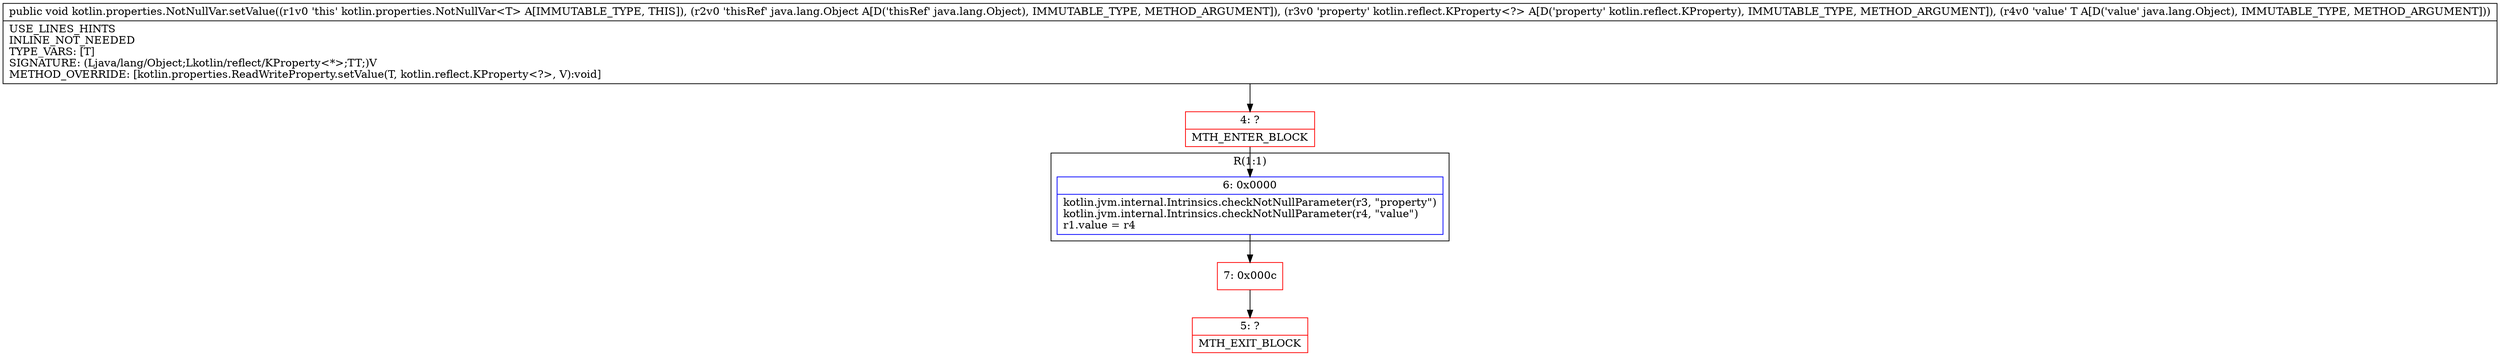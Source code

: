 digraph "CFG forkotlin.properties.NotNullVar.setValue(Ljava\/lang\/Object;Lkotlin\/reflect\/KProperty;Ljava\/lang\/Object;)V" {
subgraph cluster_Region_1148543104 {
label = "R(1:1)";
node [shape=record,color=blue];
Node_6 [shape=record,label="{6\:\ 0x0000|kotlin.jvm.internal.Intrinsics.checkNotNullParameter(r3, \"property\")\lkotlin.jvm.internal.Intrinsics.checkNotNullParameter(r4, \"value\")\lr1.value = r4\l}"];
}
Node_4 [shape=record,color=red,label="{4\:\ ?|MTH_ENTER_BLOCK\l}"];
Node_7 [shape=record,color=red,label="{7\:\ 0x000c}"];
Node_5 [shape=record,color=red,label="{5\:\ ?|MTH_EXIT_BLOCK\l}"];
MethodNode[shape=record,label="{public void kotlin.properties.NotNullVar.setValue((r1v0 'this' kotlin.properties.NotNullVar\<T\> A[IMMUTABLE_TYPE, THIS]), (r2v0 'thisRef' java.lang.Object A[D('thisRef' java.lang.Object), IMMUTABLE_TYPE, METHOD_ARGUMENT]), (r3v0 'property' kotlin.reflect.KProperty\<?\> A[D('property' kotlin.reflect.KProperty), IMMUTABLE_TYPE, METHOD_ARGUMENT]), (r4v0 'value' T A[D('value' java.lang.Object), IMMUTABLE_TYPE, METHOD_ARGUMENT]))  | USE_LINES_HINTS\lINLINE_NOT_NEEDED\lTYPE_VARS: [T]\lSIGNATURE: (Ljava\/lang\/Object;Lkotlin\/reflect\/KProperty\<*\>;TT;)V\lMETHOD_OVERRIDE: [kotlin.properties.ReadWriteProperty.setValue(T, kotlin.reflect.KProperty\<?\>, V):void]\l}"];
MethodNode -> Node_4;Node_6 -> Node_7;
Node_4 -> Node_6;
Node_7 -> Node_5;
}

